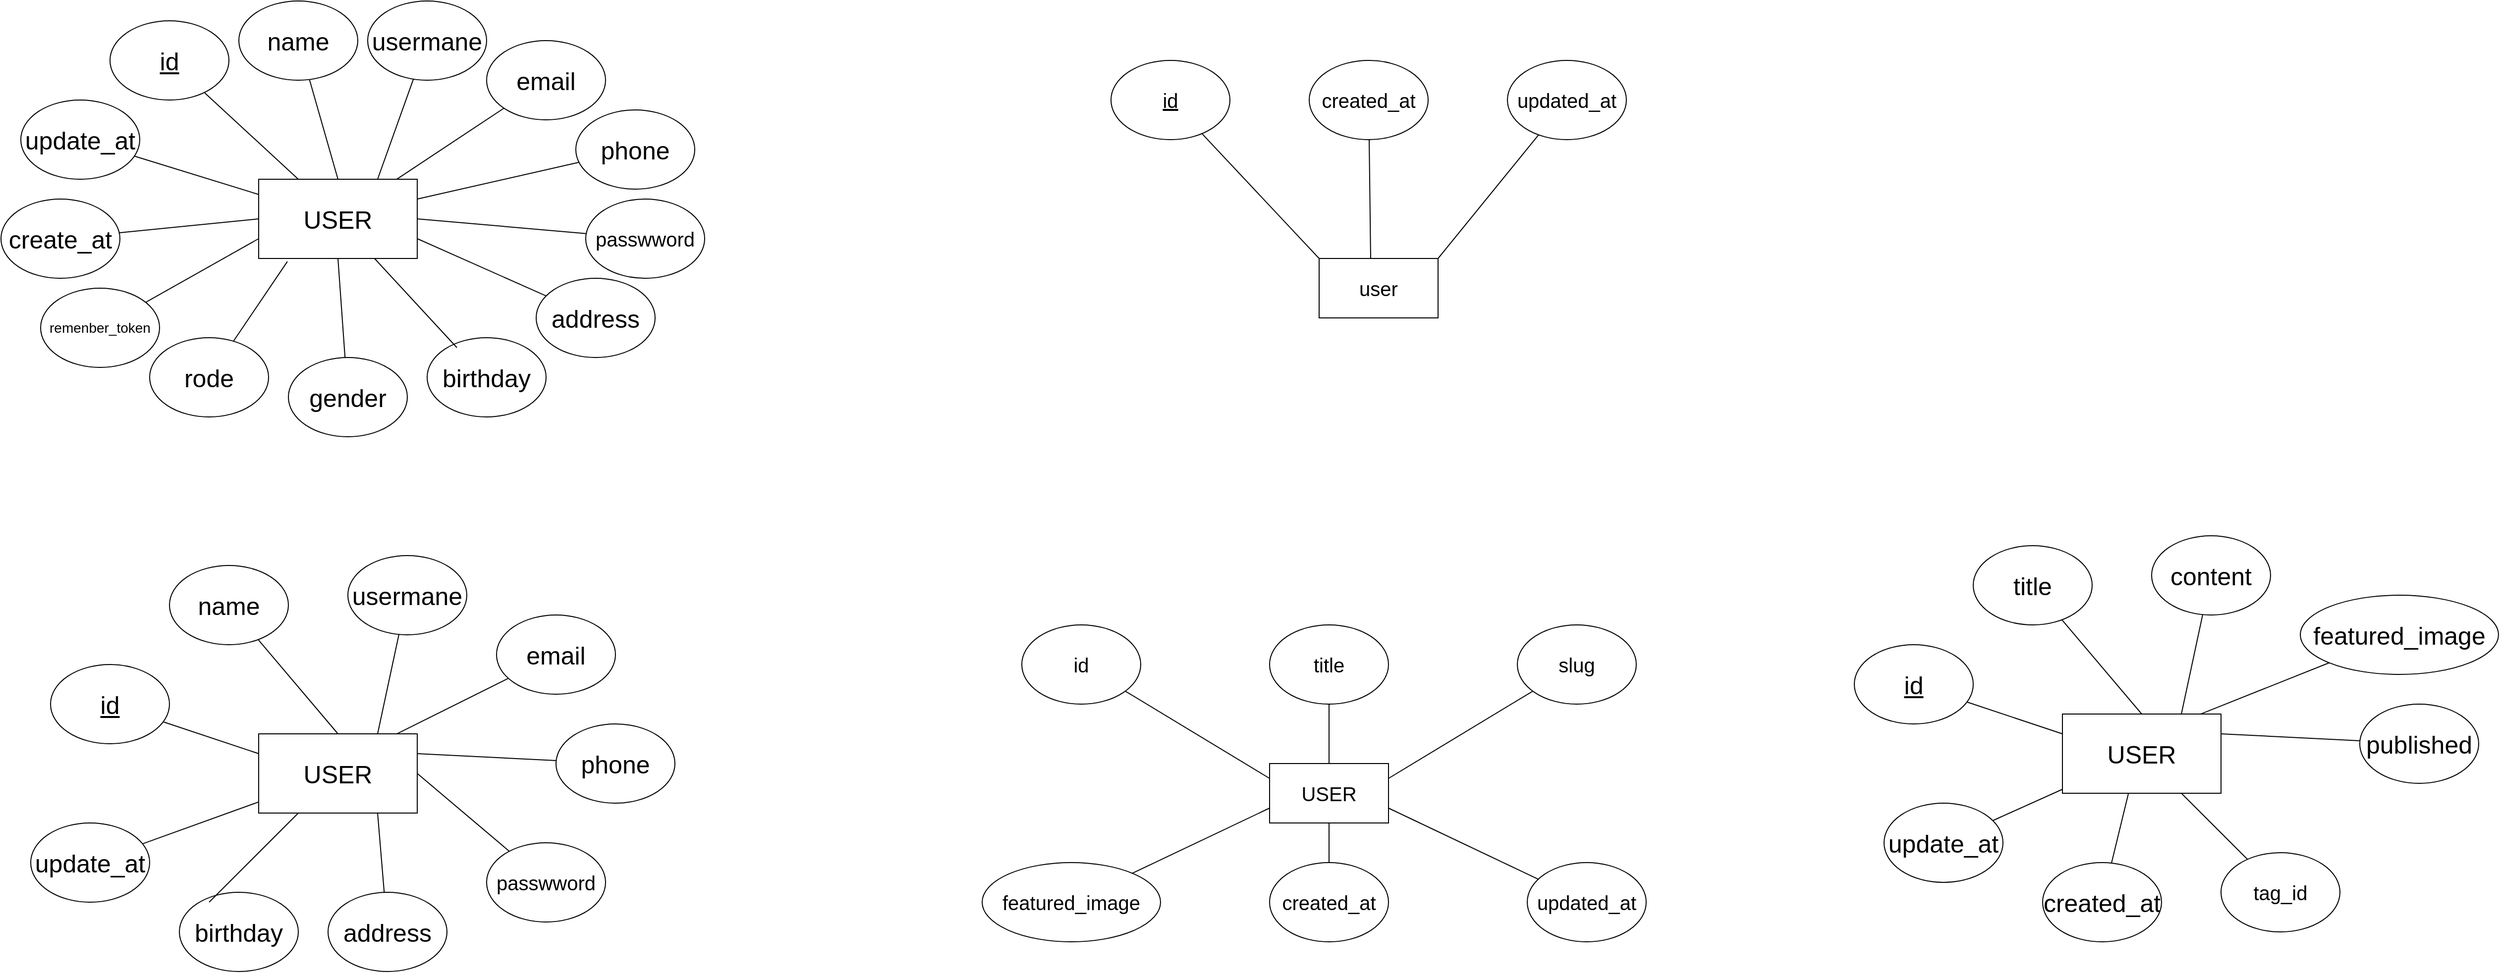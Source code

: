 <mxfile version="13.5.4" type="github">
  <diagram id="Xlm3U4zURAzkrY1wO4Q9" name="Page-1">
    <mxGraphModel dx="2085" dy="4150" grid="1" gridSize="10" guides="1" tooltips="1" connect="1" arrows="1" fold="1" page="1" pageScale="1" pageWidth="3000" pageHeight="3000" math="0" shadow="0" extFonts="Permanent Marker^https://fonts.googleapis.com/css?family=Permanent+Marker">
      <root>
        <mxCell id="0" />
        <mxCell id="1" parent="0" />
        <mxCell id="3UG25BrDPWTe1O-57nNa-1" value="USER" style="rounded=0;whiteSpace=wrap;html=1;fontSize=25;" vertex="1" parent="1">
          <mxGeometry x="340" y="-880" width="160" height="80" as="geometry" />
        </mxCell>
        <mxCell id="3UG25BrDPWTe1O-57nNa-29" style="edgeStyle=none;rounded=0;orthogonalLoop=1;jettySize=auto;html=1;entryX=0;entryY=0.75;entryDx=0;entryDy=0;endArrow=none;endFill=0;fontSize=25;" edge="1" parent="1" source="3UG25BrDPWTe1O-57nNa-2" target="3UG25BrDPWTe1O-57nNa-1">
          <mxGeometry relative="1" as="geometry" />
        </mxCell>
        <mxCell id="3UG25BrDPWTe1O-57nNa-2" value="remenber_token" style="ellipse;html=1;fontSize=14;whiteSpace=wrap;" vertex="1" parent="1">
          <mxGeometry x="120" y="-770" width="120" height="80" as="geometry" />
        </mxCell>
        <mxCell id="3UG25BrDPWTe1O-57nNa-27" style="edgeStyle=none;rounded=0;orthogonalLoop=1;jettySize=auto;html=1;endArrow=none;endFill=0;fontSize=25;" edge="1" parent="1" source="3UG25BrDPWTe1O-57nNa-4" target="3UG25BrDPWTe1O-57nNa-1">
          <mxGeometry relative="1" as="geometry" />
        </mxCell>
        <mxCell id="3UG25BrDPWTe1O-57nNa-4" value="update_at" style="ellipse;whiteSpace=wrap;html=1;fontSize=25;" vertex="1" parent="1">
          <mxGeometry x="100" y="-960" width="120" height="80" as="geometry" />
        </mxCell>
        <mxCell id="3UG25BrDPWTe1O-57nNa-22" style="edgeStyle=none;rounded=0;orthogonalLoop=1;jettySize=auto;html=1;entryX=1;entryY=0.25;entryDx=0;entryDy=0;endArrow=none;endFill=0;fontSize=25;" edge="1" parent="1" source="3UG25BrDPWTe1O-57nNa-5" target="3UG25BrDPWTe1O-57nNa-1">
          <mxGeometry relative="1" as="geometry" />
        </mxCell>
        <mxCell id="3UG25BrDPWTe1O-57nNa-5" value="phone" style="ellipse;whiteSpace=wrap;html=1;fontSize=25;" vertex="1" parent="1">
          <mxGeometry x="660" y="-950" width="120" height="80" as="geometry" />
        </mxCell>
        <mxCell id="3UG25BrDPWTe1O-57nNa-26" style="edgeStyle=none;rounded=0;orthogonalLoop=1;jettySize=auto;html=1;entryX=0.25;entryY=0;entryDx=0;entryDy=0;endArrow=none;endFill=0;fontSize=25;" edge="1" parent="1" source="3UG25BrDPWTe1O-57nNa-6" target="3UG25BrDPWTe1O-57nNa-1">
          <mxGeometry relative="1" as="geometry" />
        </mxCell>
        <mxCell id="3UG25BrDPWTe1O-57nNa-6" value="id" style="ellipse;whiteSpace=wrap;html=1;fontSize=25;fontStyle=4" vertex="1" parent="1">
          <mxGeometry x="190" y="-1040" width="120" height="80" as="geometry" />
        </mxCell>
        <mxCell id="3UG25BrDPWTe1O-57nNa-28" style="edgeStyle=none;rounded=0;orthogonalLoop=1;jettySize=auto;html=1;entryX=0;entryY=0.5;entryDx=0;entryDy=0;endArrow=none;endFill=0;fontSize=25;" edge="1" parent="1" source="3UG25BrDPWTe1O-57nNa-8" target="3UG25BrDPWTe1O-57nNa-1">
          <mxGeometry relative="1" as="geometry" />
        </mxCell>
        <mxCell id="3UG25BrDPWTe1O-57nNa-8" value="create_at" style="ellipse;whiteSpace=wrap;html=1;fontSize=25;" vertex="1" parent="1">
          <mxGeometry x="80" y="-860" width="120" height="80" as="geometry" />
        </mxCell>
        <mxCell id="3UG25BrDPWTe1O-57nNa-25" style="edgeStyle=none;rounded=0;orthogonalLoop=1;jettySize=auto;html=1;entryX=0.5;entryY=0;entryDx=0;entryDy=0;endArrow=none;endFill=0;fontSize=25;" edge="1" parent="1" source="3UG25BrDPWTe1O-57nNa-9" target="3UG25BrDPWTe1O-57nNa-1">
          <mxGeometry relative="1" as="geometry" />
        </mxCell>
        <mxCell id="3UG25BrDPWTe1O-57nNa-9" value="name" style="ellipse;whiteSpace=wrap;html=1;fontSize=25;" vertex="1" parent="1">
          <mxGeometry x="320" y="-1060" width="120" height="80" as="geometry" />
        </mxCell>
        <mxCell id="3UG25BrDPWTe1O-57nNa-24" style="edgeStyle=none;rounded=0;orthogonalLoop=1;jettySize=auto;html=1;entryX=0.75;entryY=0;entryDx=0;entryDy=0;endArrow=none;endFill=0;fontSize=25;" edge="1" parent="1" source="3UG25BrDPWTe1O-57nNa-10" target="3UG25BrDPWTe1O-57nNa-1">
          <mxGeometry relative="1" as="geometry" />
        </mxCell>
        <mxCell id="3UG25BrDPWTe1O-57nNa-10" value="usermane" style="ellipse;whiteSpace=wrap;html=1;fontSize=25;" vertex="1" parent="1">
          <mxGeometry x="450" y="-1060" width="120" height="80" as="geometry" />
        </mxCell>
        <mxCell id="3UG25BrDPWTe1O-57nNa-30" style="edgeStyle=none;rounded=0;orthogonalLoop=1;jettySize=auto;html=1;entryX=0.181;entryY=1.038;entryDx=0;entryDy=0;entryPerimeter=0;endArrow=none;endFill=0;fontSize=25;" edge="1" parent="1" source="3UG25BrDPWTe1O-57nNa-11" target="3UG25BrDPWTe1O-57nNa-1">
          <mxGeometry relative="1" as="geometry" />
        </mxCell>
        <mxCell id="3UG25BrDPWTe1O-57nNa-11" value="rode" style="ellipse;whiteSpace=wrap;html=1;fontSize=25;" vertex="1" parent="1">
          <mxGeometry x="230" y="-720" width="120" height="80" as="geometry" />
        </mxCell>
        <mxCell id="3UG25BrDPWTe1O-57nNa-31" style="edgeStyle=none;rounded=0;orthogonalLoop=1;jettySize=auto;html=1;endArrow=none;endFill=0;fontSize=25;entryX=0.5;entryY=1;entryDx=0;entryDy=0;" edge="1" parent="1" source="3UG25BrDPWTe1O-57nNa-12" target="3UG25BrDPWTe1O-57nNa-1">
          <mxGeometry relative="1" as="geometry">
            <mxPoint x="420.0" y="-790" as="targetPoint" />
          </mxGeometry>
        </mxCell>
        <mxCell id="3UG25BrDPWTe1O-57nNa-12" value="gender" style="ellipse;whiteSpace=wrap;html=1;fontSize=25;" vertex="1" parent="1">
          <mxGeometry x="370" y="-700" width="120" height="80" as="geometry" />
        </mxCell>
        <mxCell id="3UG25BrDPWTe1O-57nNa-13" value="birthday" style="ellipse;whiteSpace=wrap;html=1;fontSize=25;" vertex="1" parent="1">
          <mxGeometry x="510" y="-720" width="120" height="80" as="geometry" />
        </mxCell>
        <mxCell id="3UG25BrDPWTe1O-57nNa-20" style="rounded=0;orthogonalLoop=1;jettySize=auto;html=1;entryX=1;entryY=0.75;entryDx=0;entryDy=0;fontSize=25;endArrow=none;endFill=0;" edge="1" parent="1" source="3UG25BrDPWTe1O-57nNa-14" target="3UG25BrDPWTe1O-57nNa-1">
          <mxGeometry relative="1" as="geometry" />
        </mxCell>
        <mxCell id="3UG25BrDPWTe1O-57nNa-14" value="address" style="ellipse;whiteSpace=wrap;html=1;fontSize=25;" vertex="1" parent="1">
          <mxGeometry x="620" y="-780" width="120" height="80" as="geometry" />
        </mxCell>
        <mxCell id="3UG25BrDPWTe1O-57nNa-21" style="edgeStyle=none;rounded=0;orthogonalLoop=1;jettySize=auto;html=1;entryX=1;entryY=0.5;entryDx=0;entryDy=0;endArrow=none;endFill=0;fontSize=25;" edge="1" parent="1" source="3UG25BrDPWTe1O-57nNa-15" target="3UG25BrDPWTe1O-57nNa-1">
          <mxGeometry relative="1" as="geometry" />
        </mxCell>
        <mxCell id="3UG25BrDPWTe1O-57nNa-15" value="passwword" style="ellipse;whiteSpace=wrap;html=1;fontSize=20;" vertex="1" parent="1">
          <mxGeometry x="670" y="-860" width="120" height="80" as="geometry" />
        </mxCell>
        <mxCell id="3UG25BrDPWTe1O-57nNa-23" style="edgeStyle=none;rounded=0;orthogonalLoop=1;jettySize=auto;html=1;entryX=0.869;entryY=0.002;entryDx=0;entryDy=0;entryPerimeter=0;endArrow=none;endFill=0;fontSize=25;" edge="1" parent="1" source="3UG25BrDPWTe1O-57nNa-16" target="3UG25BrDPWTe1O-57nNa-1">
          <mxGeometry relative="1" as="geometry" />
        </mxCell>
        <mxCell id="3UG25BrDPWTe1O-57nNa-16" value="email" style="ellipse;whiteSpace=wrap;html=1;fontSize=25;" vertex="1" parent="1">
          <mxGeometry x="570" y="-1020" width="120" height="80" as="geometry" />
        </mxCell>
        <mxCell id="3UG25BrDPWTe1O-57nNa-19" value="" style="endArrow=none;html=1;fontSize=25;entryX=0.25;entryY=0.125;entryDx=0;entryDy=0;entryPerimeter=0;" edge="1" parent="1" source="3UG25BrDPWTe1O-57nNa-1" target="3UG25BrDPWTe1O-57nNa-13">
          <mxGeometry width="50" height="50" relative="1" as="geometry">
            <mxPoint x="540" y="-690" as="sourcePoint" />
            <mxPoint x="560" y="-700" as="targetPoint" />
          </mxGeometry>
        </mxCell>
        <mxCell id="3UG25BrDPWTe1O-57nNa-32" value="USER" style="rounded=0;whiteSpace=wrap;html=1;fontSize=25;" vertex="1" parent="1">
          <mxGeometry x="340" y="-320" width="160" height="80" as="geometry" />
        </mxCell>
        <mxCell id="3UG25BrDPWTe1O-57nNa-35" style="edgeStyle=none;rounded=0;orthogonalLoop=1;jettySize=auto;html=1;endArrow=none;endFill=0;fontSize=25;" edge="1" source="3UG25BrDPWTe1O-57nNa-36" target="3UG25BrDPWTe1O-57nNa-32" parent="1">
          <mxGeometry relative="1" as="geometry" />
        </mxCell>
        <mxCell id="3UG25BrDPWTe1O-57nNa-36" value="update_at" style="ellipse;whiteSpace=wrap;html=1;fontSize=25;" vertex="1" parent="1">
          <mxGeometry x="110" y="-230" width="120" height="80" as="geometry" />
        </mxCell>
        <mxCell id="3UG25BrDPWTe1O-57nNa-37" style="edgeStyle=none;rounded=0;orthogonalLoop=1;jettySize=auto;html=1;entryX=1;entryY=0.25;entryDx=0;entryDy=0;endArrow=none;endFill=0;fontSize=25;" edge="1" source="3UG25BrDPWTe1O-57nNa-38" target="3UG25BrDPWTe1O-57nNa-32" parent="1">
          <mxGeometry relative="1" as="geometry" />
        </mxCell>
        <mxCell id="3UG25BrDPWTe1O-57nNa-38" value="phone" style="ellipse;whiteSpace=wrap;html=1;fontSize=25;" vertex="1" parent="1">
          <mxGeometry x="640" y="-330" width="120" height="80" as="geometry" />
        </mxCell>
        <mxCell id="3UG25BrDPWTe1O-57nNa-39" style="edgeStyle=none;rounded=0;orthogonalLoop=1;jettySize=auto;html=1;entryX=0;entryY=0.25;entryDx=0;entryDy=0;endArrow=none;endFill=0;fontSize=25;" edge="1" source="3UG25BrDPWTe1O-57nNa-40" target="3UG25BrDPWTe1O-57nNa-32" parent="1">
          <mxGeometry relative="1" as="geometry" />
        </mxCell>
        <mxCell id="3UG25BrDPWTe1O-57nNa-40" value="id" style="ellipse;whiteSpace=wrap;html=1;fontSize=25;fontStyle=4" vertex="1" parent="1">
          <mxGeometry x="130" y="-390" width="120" height="80" as="geometry" />
        </mxCell>
        <mxCell id="3UG25BrDPWTe1O-57nNa-42" style="edgeStyle=none;rounded=0;orthogonalLoop=1;jettySize=auto;html=1;entryX=0.5;entryY=0;entryDx=0;entryDy=0;endArrow=none;endFill=0;fontSize=25;" edge="1" source="3UG25BrDPWTe1O-57nNa-43" target="3UG25BrDPWTe1O-57nNa-32" parent="1">
          <mxGeometry relative="1" as="geometry" />
        </mxCell>
        <mxCell id="3UG25BrDPWTe1O-57nNa-43" value="name" style="ellipse;whiteSpace=wrap;html=1;fontSize=25;" vertex="1" parent="1">
          <mxGeometry x="250" y="-490" width="120" height="80" as="geometry" />
        </mxCell>
        <mxCell id="3UG25BrDPWTe1O-57nNa-44" style="edgeStyle=none;rounded=0;orthogonalLoop=1;jettySize=auto;html=1;entryX=0.75;entryY=0;entryDx=0;entryDy=0;endArrow=none;endFill=0;fontSize=25;" edge="1" source="3UG25BrDPWTe1O-57nNa-45" target="3UG25BrDPWTe1O-57nNa-32" parent="1">
          <mxGeometry relative="1" as="geometry" />
        </mxCell>
        <mxCell id="3UG25BrDPWTe1O-57nNa-45" value="usermane" style="ellipse;whiteSpace=wrap;html=1;fontSize=25;" vertex="1" parent="1">
          <mxGeometry x="430" y="-500" width="120" height="80" as="geometry" />
        </mxCell>
        <mxCell id="3UG25BrDPWTe1O-57nNa-50" value="birthday" style="ellipse;whiteSpace=wrap;html=1;fontSize=25;" vertex="1" parent="1">
          <mxGeometry x="260" y="-160" width="120" height="80" as="geometry" />
        </mxCell>
        <mxCell id="3UG25BrDPWTe1O-57nNa-51" style="rounded=0;orthogonalLoop=1;jettySize=auto;html=1;entryX=0.75;entryY=1;entryDx=0;entryDy=0;fontSize=25;endArrow=none;endFill=0;" edge="1" source="3UG25BrDPWTe1O-57nNa-52" target="3UG25BrDPWTe1O-57nNa-32" parent="1">
          <mxGeometry relative="1" as="geometry" />
        </mxCell>
        <mxCell id="3UG25BrDPWTe1O-57nNa-52" value="address" style="ellipse;whiteSpace=wrap;html=1;fontSize=25;" vertex="1" parent="1">
          <mxGeometry x="410" y="-160" width="120" height="80" as="geometry" />
        </mxCell>
        <mxCell id="3UG25BrDPWTe1O-57nNa-53" style="edgeStyle=none;rounded=0;orthogonalLoop=1;jettySize=auto;html=1;entryX=1;entryY=0.5;entryDx=0;entryDy=0;endArrow=none;endFill=0;fontSize=25;" edge="1" source="3UG25BrDPWTe1O-57nNa-54" target="3UG25BrDPWTe1O-57nNa-32" parent="1">
          <mxGeometry relative="1" as="geometry" />
        </mxCell>
        <mxCell id="3UG25BrDPWTe1O-57nNa-54" value="passwword" style="ellipse;whiteSpace=wrap;html=1;fontSize=20;" vertex="1" parent="1">
          <mxGeometry x="570" y="-210" width="120" height="80" as="geometry" />
        </mxCell>
        <mxCell id="3UG25BrDPWTe1O-57nNa-55" style="edgeStyle=none;rounded=0;orthogonalLoop=1;jettySize=auto;html=1;entryX=0.869;entryY=0.002;entryDx=0;entryDy=0;entryPerimeter=0;endArrow=none;endFill=0;fontSize=25;" edge="1" source="3UG25BrDPWTe1O-57nNa-56" target="3UG25BrDPWTe1O-57nNa-32" parent="1">
          <mxGeometry relative="1" as="geometry" />
        </mxCell>
        <mxCell id="3UG25BrDPWTe1O-57nNa-56" value="email" style="ellipse;whiteSpace=wrap;html=1;fontSize=25;" vertex="1" parent="1">
          <mxGeometry x="580" y="-440" width="120" height="80" as="geometry" />
        </mxCell>
        <mxCell id="3UG25BrDPWTe1O-57nNa-57" value="" style="endArrow=none;html=1;fontSize=25;entryX=0.25;entryY=0.125;entryDx=0;entryDy=0;entryPerimeter=0;" edge="1" source="3UG25BrDPWTe1O-57nNa-32" target="3UG25BrDPWTe1O-57nNa-50" parent="1">
          <mxGeometry width="50" height="50" relative="1" as="geometry">
            <mxPoint x="540" y="-130" as="sourcePoint" />
            <mxPoint x="560" y="-140" as="targetPoint" />
          </mxGeometry>
        </mxCell>
        <mxCell id="3UG25BrDPWTe1O-57nNa-63" style="edgeStyle=none;rounded=0;orthogonalLoop=1;jettySize=auto;html=1;endArrow=none;endFill=0;fontSize=20;" edge="1" parent="1" source="3UG25BrDPWTe1O-57nNa-58">
          <mxGeometry relative="1" as="geometry">
            <mxPoint x="1462" y="-800" as="targetPoint" />
          </mxGeometry>
        </mxCell>
        <mxCell id="3UG25BrDPWTe1O-57nNa-58" value="created_at" style="ellipse;whiteSpace=wrap;html=1;fontSize=20;" vertex="1" parent="1">
          <mxGeometry x="1400" y="-1000" width="120" height="80" as="geometry" />
        </mxCell>
        <mxCell id="3UG25BrDPWTe1O-57nNa-64" style="edgeStyle=none;rounded=0;orthogonalLoop=1;jettySize=auto;html=1;entryX=1;entryY=0;entryDx=0;entryDy=0;endArrow=none;endFill=0;fontSize=20;" edge="1" parent="1" source="3UG25BrDPWTe1O-57nNa-59" target="3UG25BrDPWTe1O-57nNa-61">
          <mxGeometry relative="1" as="geometry" />
        </mxCell>
        <mxCell id="3UG25BrDPWTe1O-57nNa-59" value="updated_at" style="ellipse;whiteSpace=wrap;html=1;fontSize=20;" vertex="1" parent="1">
          <mxGeometry x="1600" y="-1000" width="120" height="80" as="geometry" />
        </mxCell>
        <mxCell id="3UG25BrDPWTe1O-57nNa-62" style="edgeStyle=none;rounded=0;orthogonalLoop=1;jettySize=auto;html=1;endArrow=none;endFill=0;fontSize=20;entryX=0;entryY=0;entryDx=0;entryDy=0;" edge="1" parent="1" source="3UG25BrDPWTe1O-57nNa-60" target="3UG25BrDPWTe1O-57nNa-61">
          <mxGeometry relative="1" as="geometry">
            <mxPoint x="1400" y="-790" as="targetPoint" />
          </mxGeometry>
        </mxCell>
        <mxCell id="3UG25BrDPWTe1O-57nNa-60" value="id" style="ellipse;whiteSpace=wrap;html=1;fontSize=20;fontStyle=4" vertex="1" parent="1">
          <mxGeometry x="1200" y="-1000" width="120" height="80" as="geometry" />
        </mxCell>
        <mxCell id="3UG25BrDPWTe1O-57nNa-61" value="user" style="rounded=0;whiteSpace=wrap;html=1;fontSize=20;" vertex="1" parent="1">
          <mxGeometry x="1410" y="-800" width="120" height="60" as="geometry" />
        </mxCell>
        <mxCell id="3UG25BrDPWTe1O-57nNa-78" style="edgeStyle=none;rounded=0;orthogonalLoop=1;jettySize=auto;html=1;entryX=1;entryY=0.75;entryDx=0;entryDy=0;endArrow=none;endFill=0;fontSize=20;" edge="1" parent="1" source="3UG25BrDPWTe1O-57nNa-66" target="3UG25BrDPWTe1O-57nNa-73">
          <mxGeometry relative="1" as="geometry" />
        </mxCell>
        <mxCell id="3UG25BrDPWTe1O-57nNa-66" value="updated_at" style="ellipse;whiteSpace=wrap;html=1;fontSize=20;" vertex="1" parent="1">
          <mxGeometry x="1620" y="-190" width="120" height="80" as="geometry" />
        </mxCell>
        <mxCell id="3UG25BrDPWTe1O-57nNa-77" style="edgeStyle=none;rounded=0;orthogonalLoop=1;jettySize=auto;html=1;entryX=0.5;entryY=1;entryDx=0;entryDy=0;endArrow=none;endFill=0;fontSize=20;" edge="1" parent="1" source="3UG25BrDPWTe1O-57nNa-67" target="3UG25BrDPWTe1O-57nNa-73">
          <mxGeometry relative="1" as="geometry" />
        </mxCell>
        <mxCell id="3UG25BrDPWTe1O-57nNa-67" value="created_at" style="ellipse;whiteSpace=wrap;html=1;fontSize=20;" vertex="1" parent="1">
          <mxGeometry x="1360" y="-190" width="120" height="80" as="geometry" />
        </mxCell>
        <mxCell id="3UG25BrDPWTe1O-57nNa-79" style="edgeStyle=none;rounded=0;orthogonalLoop=1;jettySize=auto;html=1;entryX=0;entryY=0.75;entryDx=0;entryDy=0;endArrow=none;endFill=0;fontSize=20;" edge="1" parent="1" source="3UG25BrDPWTe1O-57nNa-68" target="3UG25BrDPWTe1O-57nNa-73">
          <mxGeometry relative="1" as="geometry" />
        </mxCell>
        <mxCell id="3UG25BrDPWTe1O-57nNa-68" value="featured_image" style="ellipse;whiteSpace=wrap;html=1;fontSize=20;" vertex="1" parent="1">
          <mxGeometry x="1070" y="-190" width="180" height="80" as="geometry" />
        </mxCell>
        <mxCell id="3UG25BrDPWTe1O-57nNa-75" style="edgeStyle=none;rounded=0;orthogonalLoop=1;jettySize=auto;html=1;entryX=1;entryY=0.25;entryDx=0;entryDy=0;endArrow=none;endFill=0;fontSize=20;" edge="1" parent="1" source="3UG25BrDPWTe1O-57nNa-69" target="3UG25BrDPWTe1O-57nNa-73">
          <mxGeometry relative="1" as="geometry" />
        </mxCell>
        <mxCell id="3UG25BrDPWTe1O-57nNa-69" value="slug" style="ellipse;whiteSpace=wrap;html=1;fontSize=20;" vertex="1" parent="1">
          <mxGeometry x="1610" y="-430" width="120" height="80" as="geometry" />
        </mxCell>
        <mxCell id="3UG25BrDPWTe1O-57nNa-76" style="edgeStyle=none;rounded=0;orthogonalLoop=1;jettySize=auto;html=1;entryX=0.5;entryY=0;entryDx=0;entryDy=0;endArrow=none;endFill=0;fontSize=20;" edge="1" parent="1" source="3UG25BrDPWTe1O-57nNa-70" target="3UG25BrDPWTe1O-57nNa-73">
          <mxGeometry relative="1" as="geometry" />
        </mxCell>
        <mxCell id="3UG25BrDPWTe1O-57nNa-70" value="title" style="ellipse;whiteSpace=wrap;html=1;fontSize=20;" vertex="1" parent="1">
          <mxGeometry x="1360" y="-430" width="120" height="80" as="geometry" />
        </mxCell>
        <mxCell id="3UG25BrDPWTe1O-57nNa-74" style="edgeStyle=none;rounded=0;orthogonalLoop=1;jettySize=auto;html=1;entryX=0;entryY=0.25;entryDx=0;entryDy=0;endArrow=none;endFill=0;fontSize=20;" edge="1" parent="1" source="3UG25BrDPWTe1O-57nNa-71" target="3UG25BrDPWTe1O-57nNa-73">
          <mxGeometry relative="1" as="geometry" />
        </mxCell>
        <mxCell id="3UG25BrDPWTe1O-57nNa-71" value="id" style="ellipse;whiteSpace=wrap;html=1;fontSize=20;" vertex="1" parent="1">
          <mxGeometry x="1110" y="-430" width="120" height="80" as="geometry" />
        </mxCell>
        <mxCell id="3UG25BrDPWTe1O-57nNa-73" value="USER" style="rounded=0;whiteSpace=wrap;html=1;fontSize=20;" vertex="1" parent="1">
          <mxGeometry x="1360" y="-290" width="120" height="60" as="geometry" />
        </mxCell>
        <mxCell id="3UG25BrDPWTe1O-57nNa-80" value="USER" style="rounded=0;whiteSpace=wrap;html=1;fontSize=25;" vertex="1" parent="1">
          <mxGeometry x="2160" y="-340" width="160" height="80" as="geometry" />
        </mxCell>
        <mxCell id="3UG25BrDPWTe1O-57nNa-81" style="edgeStyle=none;rounded=0;orthogonalLoop=1;jettySize=auto;html=1;endArrow=none;endFill=0;fontSize=25;" edge="1" source="3UG25BrDPWTe1O-57nNa-82" target="3UG25BrDPWTe1O-57nNa-80" parent="1">
          <mxGeometry relative="1" as="geometry" />
        </mxCell>
        <mxCell id="3UG25BrDPWTe1O-57nNa-82" value="update_at" style="ellipse;whiteSpace=wrap;html=1;fontSize=25;" vertex="1" parent="1">
          <mxGeometry x="1980" y="-250" width="120" height="80" as="geometry" />
        </mxCell>
        <mxCell id="3UG25BrDPWTe1O-57nNa-83" style="edgeStyle=none;rounded=0;orthogonalLoop=1;jettySize=auto;html=1;entryX=1;entryY=0.25;entryDx=0;entryDy=0;endArrow=none;endFill=0;fontSize=25;" edge="1" source="3UG25BrDPWTe1O-57nNa-84" target="3UG25BrDPWTe1O-57nNa-80" parent="1">
          <mxGeometry relative="1" as="geometry" />
        </mxCell>
        <mxCell id="3UG25BrDPWTe1O-57nNa-84" value="published" style="ellipse;whiteSpace=wrap;html=1;fontSize=25;" vertex="1" parent="1">
          <mxGeometry x="2460" y="-350" width="120" height="80" as="geometry" />
        </mxCell>
        <mxCell id="3UG25BrDPWTe1O-57nNa-85" style="edgeStyle=none;rounded=0;orthogonalLoop=1;jettySize=auto;html=1;entryX=0;entryY=0.25;entryDx=0;entryDy=0;endArrow=none;endFill=0;fontSize=25;" edge="1" source="3UG25BrDPWTe1O-57nNa-86" target="3UG25BrDPWTe1O-57nNa-80" parent="1">
          <mxGeometry relative="1" as="geometry" />
        </mxCell>
        <mxCell id="3UG25BrDPWTe1O-57nNa-86" value="id" style="ellipse;whiteSpace=wrap;html=1;fontSize=25;fontStyle=4" vertex="1" parent="1">
          <mxGeometry x="1950" y="-410" width="120" height="80" as="geometry" />
        </mxCell>
        <mxCell id="3UG25BrDPWTe1O-57nNa-87" style="edgeStyle=none;rounded=0;orthogonalLoop=1;jettySize=auto;html=1;entryX=0.5;entryY=0;entryDx=0;entryDy=0;endArrow=none;endFill=0;fontSize=25;" edge="1" source="3UG25BrDPWTe1O-57nNa-88" target="3UG25BrDPWTe1O-57nNa-80" parent="1">
          <mxGeometry relative="1" as="geometry" />
        </mxCell>
        <mxCell id="3UG25BrDPWTe1O-57nNa-88" value="title" style="ellipse;whiteSpace=wrap;html=1;fontSize=25;" vertex="1" parent="1">
          <mxGeometry x="2070" y="-510" width="120" height="80" as="geometry" />
        </mxCell>
        <mxCell id="3UG25BrDPWTe1O-57nNa-89" style="edgeStyle=none;rounded=0;orthogonalLoop=1;jettySize=auto;html=1;entryX=0.75;entryY=0;entryDx=0;entryDy=0;endArrow=none;endFill=0;fontSize=25;" edge="1" source="3UG25BrDPWTe1O-57nNa-90" target="3UG25BrDPWTe1O-57nNa-80" parent="1">
          <mxGeometry relative="1" as="geometry" />
        </mxCell>
        <mxCell id="3UG25BrDPWTe1O-57nNa-90" value="content" style="ellipse;whiteSpace=wrap;html=1;fontSize=25;" vertex="1" parent="1">
          <mxGeometry x="2250" y="-520" width="120" height="80" as="geometry" />
        </mxCell>
        <mxCell id="3UG25BrDPWTe1O-57nNa-92" style="rounded=0;orthogonalLoop=1;jettySize=auto;html=1;entryX=0.417;entryY=0.996;entryDx=0;entryDy=0;fontSize=25;endArrow=none;endFill=0;entryPerimeter=0;" edge="1" source="3UG25BrDPWTe1O-57nNa-93" target="3UG25BrDPWTe1O-57nNa-80" parent="1">
          <mxGeometry relative="1" as="geometry" />
        </mxCell>
        <mxCell id="3UG25BrDPWTe1O-57nNa-93" value="created_at" style="ellipse;whiteSpace=wrap;html=1;fontSize=25;" vertex="1" parent="1">
          <mxGeometry x="2140" y="-190" width="120" height="80" as="geometry" />
        </mxCell>
        <mxCell id="3UG25BrDPWTe1O-57nNa-94" style="edgeStyle=none;rounded=0;orthogonalLoop=1;jettySize=auto;html=1;endArrow=none;endFill=0;fontSize=25;" edge="1" source="3UG25BrDPWTe1O-57nNa-95" target="3UG25BrDPWTe1O-57nNa-80" parent="1">
          <mxGeometry relative="1" as="geometry" />
        </mxCell>
        <mxCell id="3UG25BrDPWTe1O-57nNa-95" value="tag_id" style="ellipse;whiteSpace=wrap;html=1;fontSize=20;" vertex="1" parent="1">
          <mxGeometry x="2320" y="-200" width="120" height="80" as="geometry" />
        </mxCell>
        <mxCell id="3UG25BrDPWTe1O-57nNa-96" style="edgeStyle=none;rounded=0;orthogonalLoop=1;jettySize=auto;html=1;entryX=0.869;entryY=0.002;entryDx=0;entryDy=0;entryPerimeter=0;endArrow=none;endFill=0;fontSize=25;" edge="1" source="3UG25BrDPWTe1O-57nNa-97" target="3UG25BrDPWTe1O-57nNa-80" parent="1">
          <mxGeometry relative="1" as="geometry" />
        </mxCell>
        <mxCell id="3UG25BrDPWTe1O-57nNa-97" value="featured_image" style="ellipse;whiteSpace=wrap;html=1;fontSize=25;" vertex="1" parent="1">
          <mxGeometry x="2400" y="-460" width="200" height="80" as="geometry" />
        </mxCell>
      </root>
    </mxGraphModel>
  </diagram>
</mxfile>
